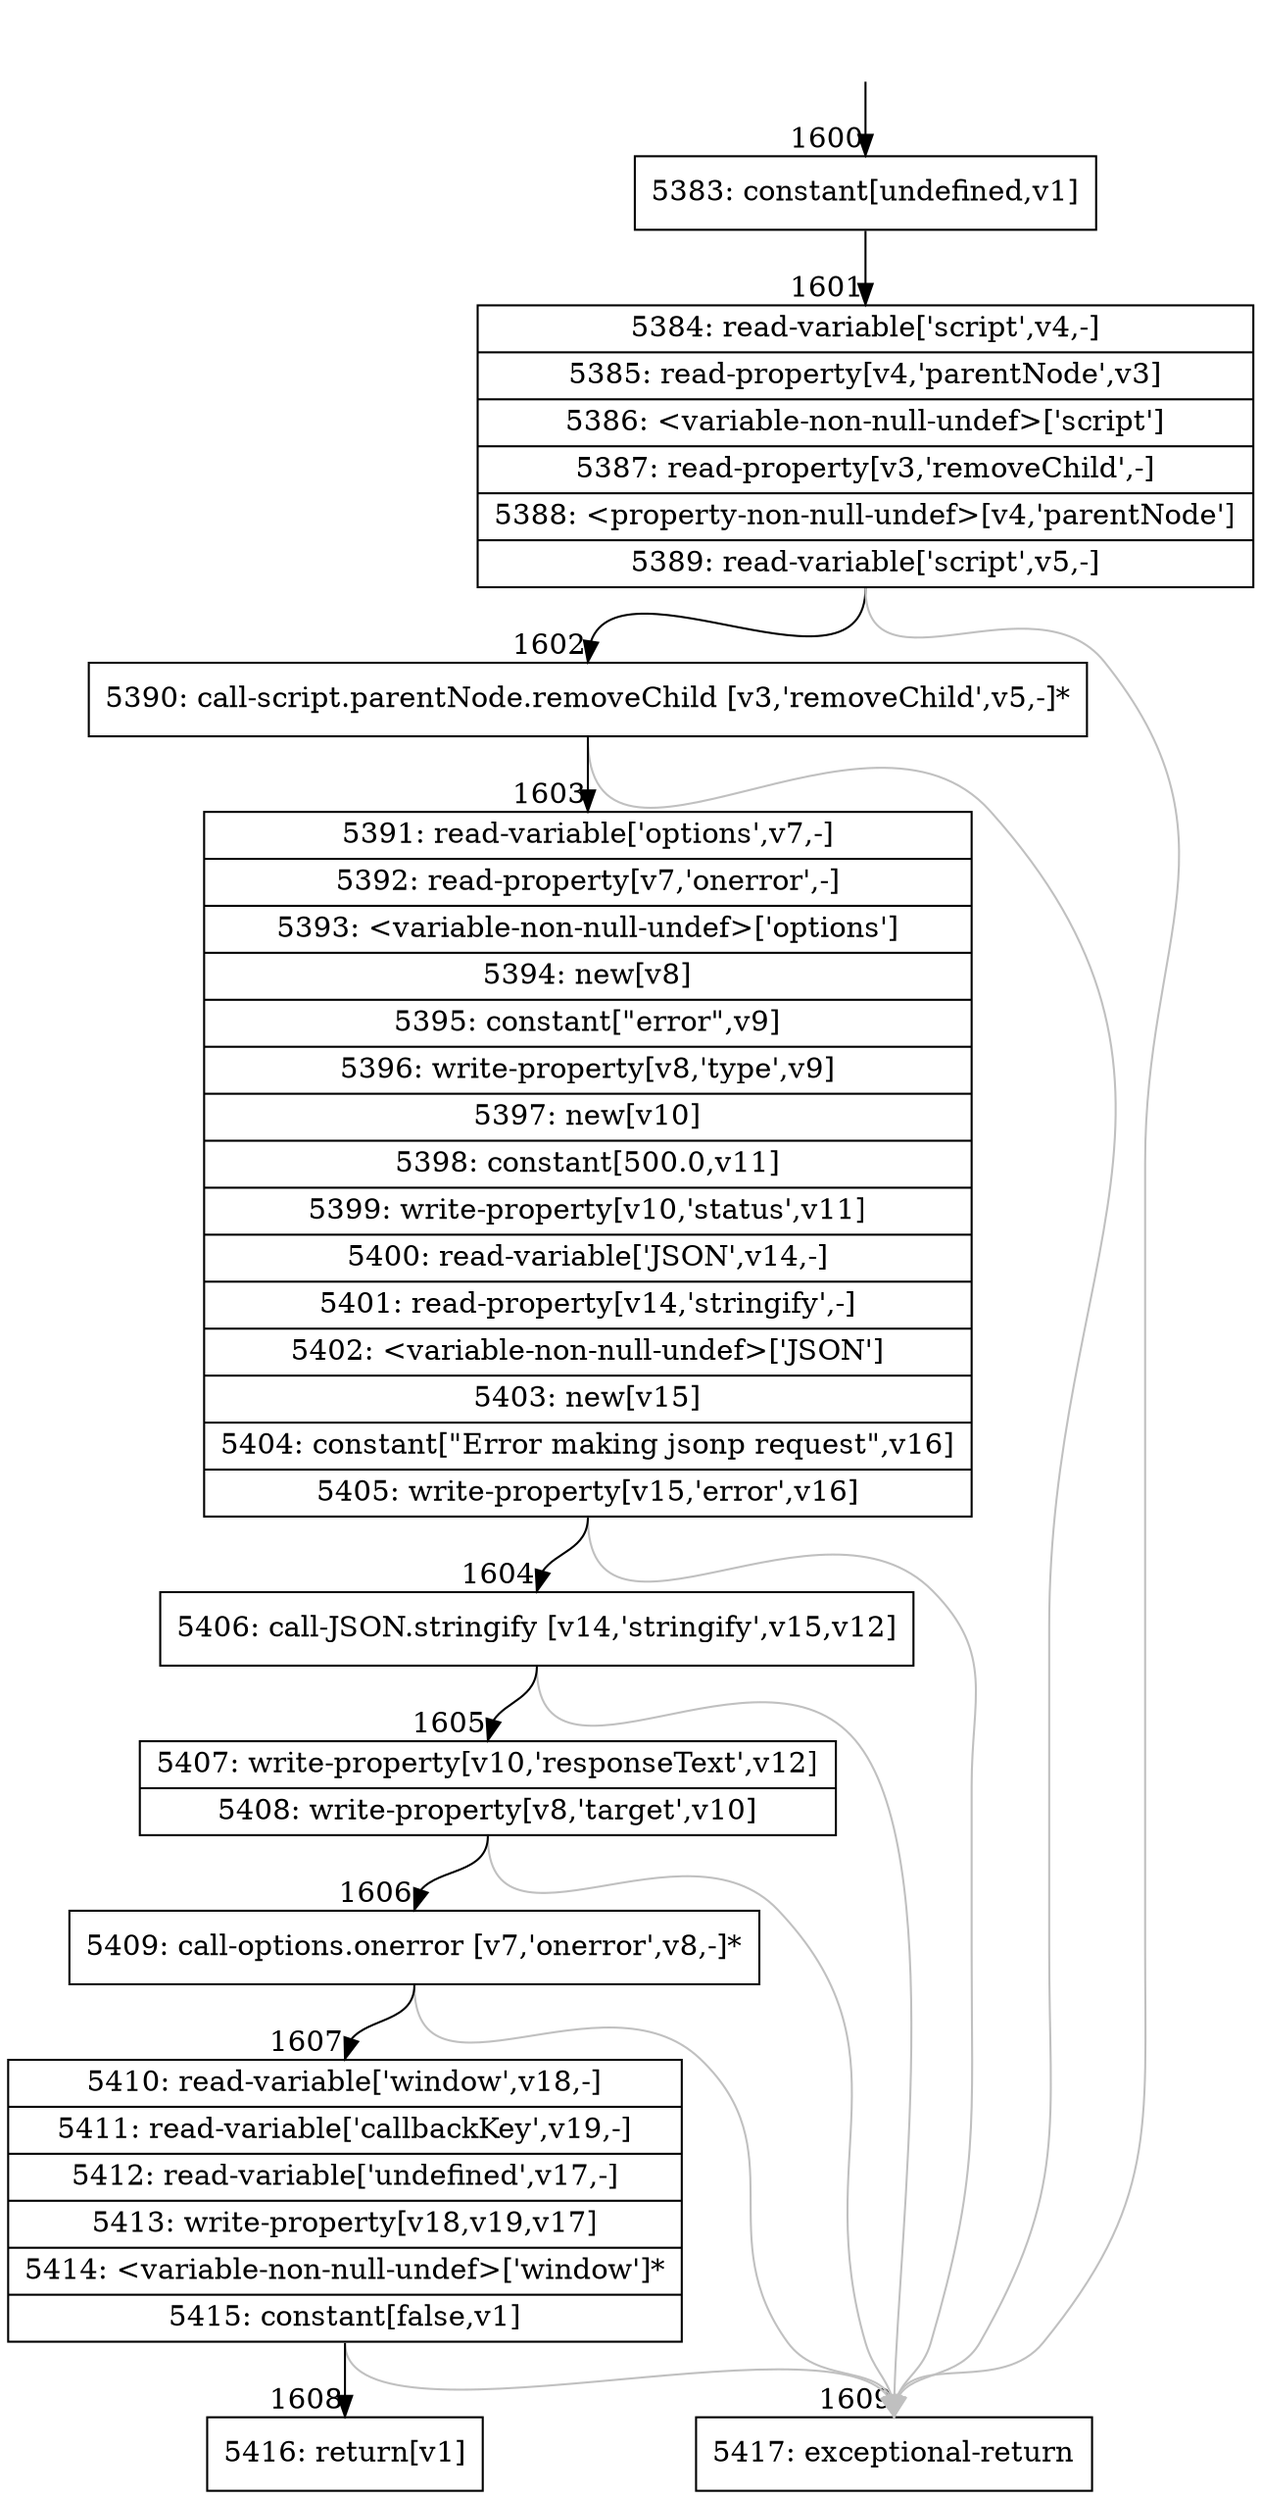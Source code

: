 digraph {
rankdir="TD"
BB_entry78[shape=none,label=""];
BB_entry78 -> BB1600 [tailport=s, headport=n, headlabel="    1600"]
BB1600 [shape=record label="{5383: constant[undefined,v1]}" ] 
BB1600 -> BB1601 [tailport=s, headport=n, headlabel="      1601"]
BB1601 [shape=record label="{5384: read-variable['script',v4,-]|5385: read-property[v4,'parentNode',v3]|5386: \<variable-non-null-undef\>['script']|5387: read-property[v3,'removeChild',-]|5388: \<property-non-null-undef\>[v4,'parentNode']|5389: read-variable['script',v5,-]}" ] 
BB1601 -> BB1602 [tailport=s, headport=n, headlabel="      1602"]
BB1601 -> BB1609 [tailport=s, headport=n, color=gray, headlabel="      1609"]
BB1602 [shape=record label="{5390: call-script.parentNode.removeChild [v3,'removeChild',v5,-]*}" ] 
BB1602 -> BB1603 [tailport=s, headport=n, headlabel="      1603"]
BB1602 -> BB1609 [tailport=s, headport=n, color=gray]
BB1603 [shape=record label="{5391: read-variable['options',v7,-]|5392: read-property[v7,'onerror',-]|5393: \<variable-non-null-undef\>['options']|5394: new[v8]|5395: constant[\"error\",v9]|5396: write-property[v8,'type',v9]|5397: new[v10]|5398: constant[500.0,v11]|5399: write-property[v10,'status',v11]|5400: read-variable['JSON',v14,-]|5401: read-property[v14,'stringify',-]|5402: \<variable-non-null-undef\>['JSON']|5403: new[v15]|5404: constant[\"Error making jsonp request\",v16]|5405: write-property[v15,'error',v16]}" ] 
BB1603 -> BB1604 [tailport=s, headport=n, headlabel="      1604"]
BB1603 -> BB1609 [tailport=s, headport=n, color=gray]
BB1604 [shape=record label="{5406: call-JSON.stringify [v14,'stringify',v15,v12]}" ] 
BB1604 -> BB1605 [tailport=s, headport=n, headlabel="      1605"]
BB1604 -> BB1609 [tailport=s, headport=n, color=gray]
BB1605 [shape=record label="{5407: write-property[v10,'responseText',v12]|5408: write-property[v8,'target',v10]}" ] 
BB1605 -> BB1606 [tailport=s, headport=n, headlabel="      1606"]
BB1605 -> BB1609 [tailport=s, headport=n, color=gray]
BB1606 [shape=record label="{5409: call-options.onerror [v7,'onerror',v8,-]*}" ] 
BB1606 -> BB1607 [tailport=s, headport=n, headlabel="      1607"]
BB1606 -> BB1609 [tailport=s, headport=n, color=gray]
BB1607 [shape=record label="{5410: read-variable['window',v18,-]|5411: read-variable['callbackKey',v19,-]|5412: read-variable['undefined',v17,-]|5413: write-property[v18,v19,v17]|5414: \<variable-non-null-undef\>['window']*|5415: constant[false,v1]}" ] 
BB1607 -> BB1608 [tailport=s, headport=n, headlabel="      1608"]
BB1607 -> BB1609 [tailport=s, headport=n, color=gray]
BB1608 [shape=record label="{5416: return[v1]}" ] 
BB1609 [shape=record label="{5417: exceptional-return}" ] 
//#$~ 1048
}
